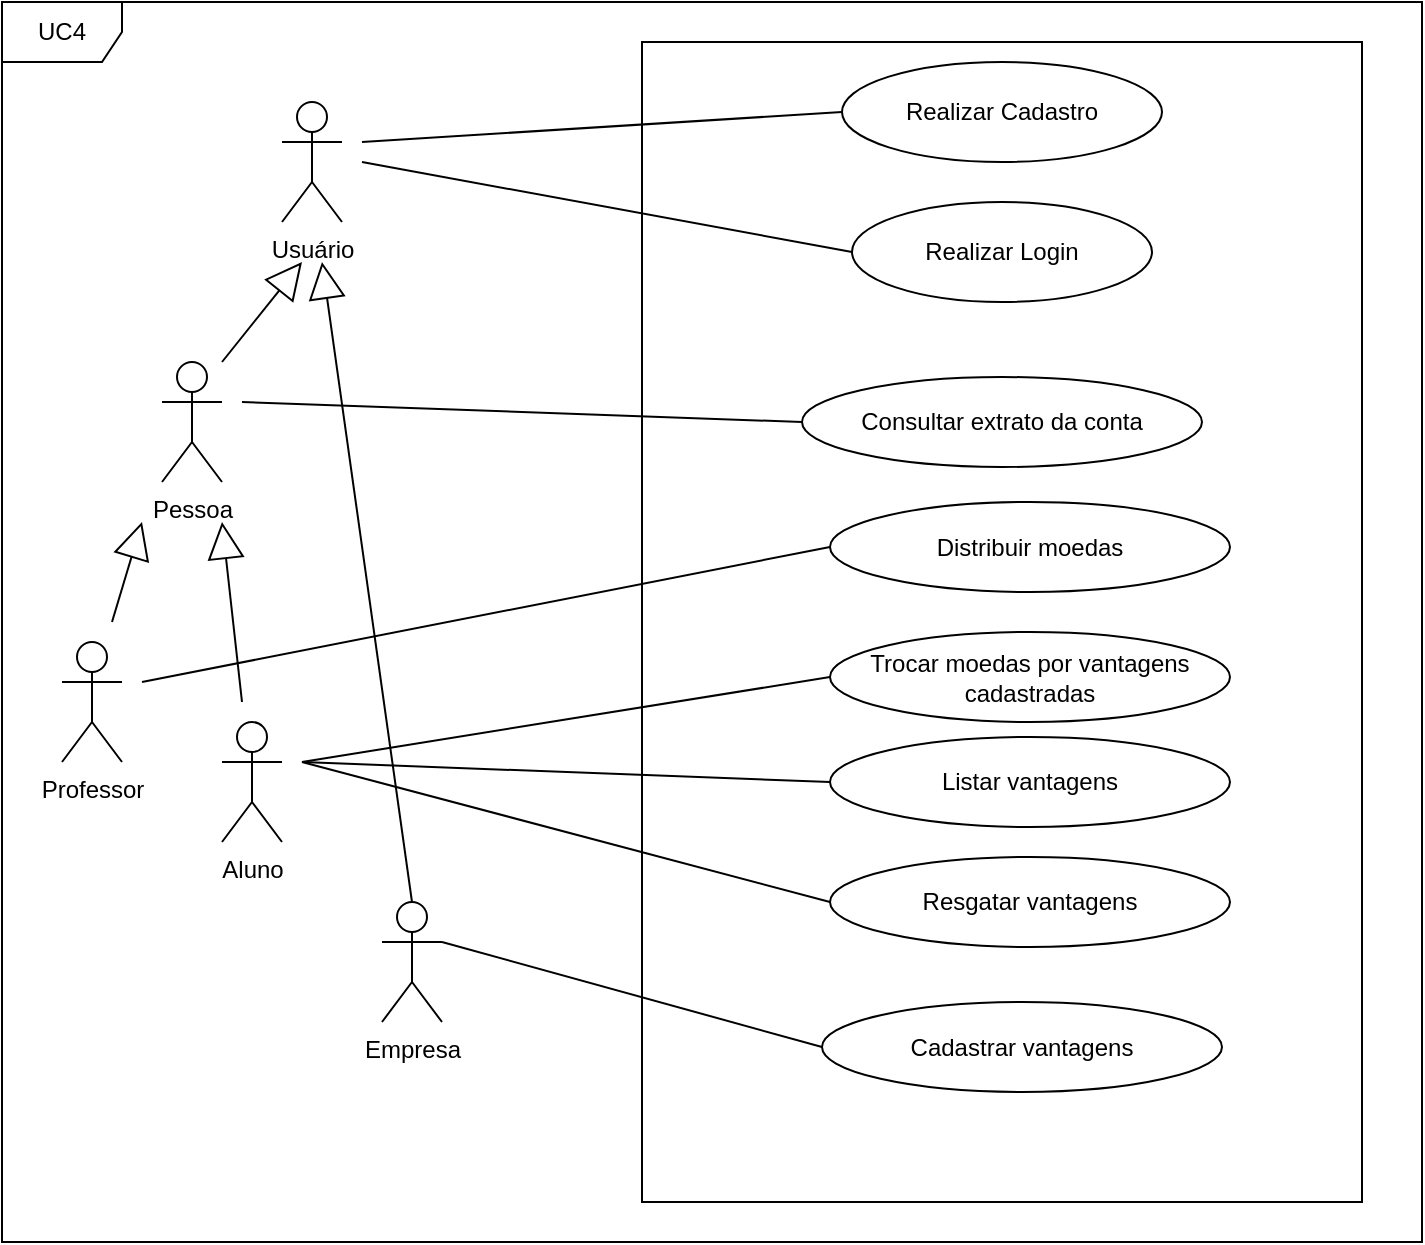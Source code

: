 <mxfile version="21.3.2" type="github">
  <diagram name="Página-1" id="zZdcpeNf8V_d-15-9GkD">
    <mxGraphModel dx="1120" dy="1628" grid="1" gridSize="10" guides="1" tooltips="1" connect="1" arrows="1" fold="1" page="1" pageScale="1" pageWidth="827" pageHeight="1169" math="0" shadow="0">
      <root>
        <mxCell id="0" />
        <mxCell id="1" parent="0" />
        <mxCell id="w5ixAtrGYWYDF9H7z7PE-1" value="Usuário&lt;br&gt;" style="shape=umlActor;verticalLabelPosition=bottom;verticalAlign=top;html=1;outlineConnect=0;" parent="1" vertex="1">
          <mxGeometry x="140" y="-440" width="30" height="60" as="geometry" />
        </mxCell>
        <mxCell id="w5ixAtrGYWYDF9H7z7PE-2" value="Empresa" style="shape=umlActor;verticalLabelPosition=bottom;verticalAlign=top;html=1;outlineConnect=0;" parent="1" vertex="1">
          <mxGeometry x="190" y="-40" width="30" height="60" as="geometry" />
        </mxCell>
        <mxCell id="w5ixAtrGYWYDF9H7z7PE-4" value="Aluno" style="shape=umlActor;verticalLabelPosition=bottom;verticalAlign=top;html=1;outlineConnect=0;" parent="1" vertex="1">
          <mxGeometry x="110" y="-130" width="30" height="60" as="geometry" />
        </mxCell>
        <mxCell id="w5ixAtrGYWYDF9H7z7PE-5" value="Professor" style="shape=umlActor;verticalLabelPosition=bottom;verticalAlign=top;html=1;outlineConnect=0;" parent="1" vertex="1">
          <mxGeometry x="30" y="-170" width="30" height="60" as="geometry" />
        </mxCell>
        <mxCell id="w5ixAtrGYWYDF9H7z7PE-6" value="Pessoa" style="shape=umlActor;verticalLabelPosition=bottom;verticalAlign=top;html=1;outlineConnect=0;" parent="1" vertex="1">
          <mxGeometry x="80" y="-310" width="30" height="60" as="geometry" />
        </mxCell>
        <mxCell id="w5ixAtrGYWYDF9H7z7PE-9" value="" style="endArrow=block;endSize=16;endFill=0;html=1;rounded=0;" parent="1" edge="1">
          <mxGeometry x="0.002" width="160" relative="1" as="geometry">
            <mxPoint x="55" y="-180" as="sourcePoint" />
            <mxPoint x="70" y="-230" as="targetPoint" />
            <mxPoint as="offset" />
          </mxGeometry>
        </mxCell>
        <mxCell id="w5ixAtrGYWYDF9H7z7PE-10" value="" style="endArrow=block;endSize=16;endFill=0;html=1;rounded=0;" parent="1" edge="1">
          <mxGeometry width="160" relative="1" as="geometry">
            <mxPoint x="110" y="-310" as="sourcePoint" />
            <mxPoint x="150" y="-360" as="targetPoint" />
          </mxGeometry>
        </mxCell>
        <mxCell id="w5ixAtrGYWYDF9H7z7PE-11" value="" style="endArrow=block;endSize=16;endFill=0;html=1;rounded=0;exitX=0.5;exitY=0;exitDx=0;exitDy=0;exitPerimeter=0;" parent="1" edge="1" source="w5ixAtrGYWYDF9H7z7PE-2">
          <mxGeometry width="160" relative="1" as="geometry">
            <mxPoint x="215" y="-80" as="sourcePoint" />
            <mxPoint x="160" y="-360" as="targetPoint" />
          </mxGeometry>
        </mxCell>
        <mxCell id="w5ixAtrGYWYDF9H7z7PE-12" value="" style="endArrow=block;endSize=16;endFill=0;html=1;rounded=0;" parent="1" edge="1">
          <mxGeometry width="160" relative="1" as="geometry">
            <mxPoint x="120" y="-140" as="sourcePoint" />
            <mxPoint x="110" y="-230" as="targetPoint" />
          </mxGeometry>
        </mxCell>
        <mxCell id="w5ixAtrGYWYDF9H7z7PE-16" value="UC4" style="shape=umlFrame;whiteSpace=wrap;html=1;pointerEvents=0;" parent="1" vertex="1">
          <mxGeometry y="-490" width="710" height="620" as="geometry" />
        </mxCell>
        <mxCell id="w5ixAtrGYWYDF9H7z7PE-18" value="" style="rounded=0;whiteSpace=wrap;html=1;" parent="1" vertex="1">
          <mxGeometry x="320" y="-470" width="360" height="580" as="geometry" />
        </mxCell>
        <mxCell id="w5ixAtrGYWYDF9H7z7PE-25" value="Realizar Cadastro" style="ellipse;whiteSpace=wrap;html=1;" parent="1" vertex="1">
          <mxGeometry x="420" y="-460" width="160" height="50" as="geometry" />
        </mxCell>
        <mxCell id="w5ixAtrGYWYDF9H7z7PE-26" value="Realizar Login" style="ellipse;whiteSpace=wrap;html=1;" parent="1" vertex="1">
          <mxGeometry x="425" y="-390" width="150" height="50" as="geometry" />
        </mxCell>
        <mxCell id="w5ixAtrGYWYDF9H7z7PE-27" value="Consultar extrato da conta" style="ellipse;whiteSpace=wrap;html=1;" parent="1" vertex="1">
          <mxGeometry x="400" y="-302.5" width="200" height="45" as="geometry" />
        </mxCell>
        <mxCell id="w5ixAtrGYWYDF9H7z7PE-32" value="Distribuir moedas" style="ellipse;whiteSpace=wrap;html=1;" parent="1" vertex="1">
          <mxGeometry x="414" y="-240" width="200" height="45" as="geometry" />
        </mxCell>
        <mxCell id="w5ixAtrGYWYDF9H7z7PE-33" value="Trocar moedas por vantagens cadastradas" style="ellipse;whiteSpace=wrap;html=1;" parent="1" vertex="1">
          <mxGeometry x="414" y="-175" width="200" height="45" as="geometry" />
        </mxCell>
        <mxCell id="w5ixAtrGYWYDF9H7z7PE-35" value="" style="endArrow=none;html=1;rounded=0;entryX=0;entryY=0.5;entryDx=0;entryDy=0;" parent="1" target="w5ixAtrGYWYDF9H7z7PE-25" edge="1">
          <mxGeometry width="50" height="50" relative="1" as="geometry">
            <mxPoint x="180" y="-420" as="sourcePoint" />
            <mxPoint x="440" y="-170" as="targetPoint" />
          </mxGeometry>
        </mxCell>
        <mxCell id="w5ixAtrGYWYDF9H7z7PE-36" value="" style="endArrow=none;html=1;rounded=0;entryX=0;entryY=0.5;entryDx=0;entryDy=0;" parent="1" target="w5ixAtrGYWYDF9H7z7PE-26" edge="1">
          <mxGeometry width="50" height="50" relative="1" as="geometry">
            <mxPoint x="180" y="-410" as="sourcePoint" />
            <mxPoint x="430" y="-425" as="targetPoint" />
          </mxGeometry>
        </mxCell>
        <mxCell id="w5ixAtrGYWYDF9H7z7PE-37" value="" style="endArrow=none;html=1;rounded=0;entryX=0;entryY=0.5;entryDx=0;entryDy=0;" parent="1" target="w5ixAtrGYWYDF9H7z7PE-27" edge="1">
          <mxGeometry width="50" height="50" relative="1" as="geometry">
            <mxPoint x="120" y="-290" as="sourcePoint" />
            <mxPoint x="435" y="-355" as="targetPoint" />
          </mxGeometry>
        </mxCell>
        <mxCell id="w5ixAtrGYWYDF9H7z7PE-39" value="" style="endArrow=none;html=1;rounded=0;entryX=0;entryY=0.5;entryDx=0;entryDy=0;" parent="1" target="w5ixAtrGYWYDF9H7z7PE-32" edge="1">
          <mxGeometry width="50" height="50" relative="1" as="geometry">
            <mxPoint x="70" y="-150" as="sourcePoint" />
            <mxPoint x="455" y="-335" as="targetPoint" />
          </mxGeometry>
        </mxCell>
        <mxCell id="w5ixAtrGYWYDF9H7z7PE-40" value="" style="endArrow=none;html=1;rounded=0;entryX=0;entryY=0.5;entryDx=0;entryDy=0;" parent="1" target="w5ixAtrGYWYDF9H7z7PE-33" edge="1">
          <mxGeometry width="50" height="50" relative="1" as="geometry">
            <mxPoint x="150" y="-110" as="sourcePoint" />
            <mxPoint x="465" y="-325" as="targetPoint" />
          </mxGeometry>
        </mxCell>
        <mxCell id="w5ixAtrGYWYDF9H7z7PE-42" value="Cadastrar vantagens" style="ellipse;whiteSpace=wrap;html=1;" parent="1" vertex="1">
          <mxGeometry x="410" y="10" width="200" height="45" as="geometry" />
        </mxCell>
        <mxCell id="w5ixAtrGYWYDF9H7z7PE-43" value="" style="endArrow=none;html=1;rounded=0;entryX=0;entryY=0.5;entryDx=0;entryDy=0;exitX=1;exitY=0.333;exitDx=0;exitDy=0;exitPerimeter=0;" parent="1" target="w5ixAtrGYWYDF9H7z7PE-42" edge="1" source="w5ixAtrGYWYDF9H7z7PE-2">
          <mxGeometry width="50" height="50" relative="1" as="geometry">
            <mxPoint x="240" y="-50" as="sourcePoint" />
            <mxPoint x="440" y="-160" as="targetPoint" />
          </mxGeometry>
        </mxCell>
        <mxCell id="2Ves_JCTpTX_pLC776pR-1" value="Listar vantagens" style="ellipse;whiteSpace=wrap;html=1;" parent="1" vertex="1">
          <mxGeometry x="414" y="-122.5" width="200" height="45" as="geometry" />
        </mxCell>
        <mxCell id="2Ves_JCTpTX_pLC776pR-2" value="" style="endArrow=none;html=1;rounded=0;entryX=0;entryY=0.5;entryDx=0;entryDy=0;" parent="1" target="2Ves_JCTpTX_pLC776pR-1" edge="1">
          <mxGeometry width="50" height="50" relative="1" as="geometry">
            <mxPoint x="150" y="-110" as="sourcePoint" />
            <mxPoint x="424" y="-142" as="targetPoint" />
          </mxGeometry>
        </mxCell>
        <mxCell id="yw-PXtuFb0D_p6HWVtiq-1" style="edgeStyle=orthogonalEdgeStyle;rounded=0;orthogonalLoop=1;jettySize=auto;html=1;exitX=0.5;exitY=1;exitDx=0;exitDy=0;" edge="1" parent="1" source="w5ixAtrGYWYDF9H7z7PE-18" target="w5ixAtrGYWYDF9H7z7PE-18">
          <mxGeometry relative="1" as="geometry" />
        </mxCell>
        <mxCell id="yw-PXtuFb0D_p6HWVtiq-2" value="Resgatar vantagens" style="ellipse;whiteSpace=wrap;html=1;" vertex="1" parent="1">
          <mxGeometry x="414" y="-62.5" width="200" height="45" as="geometry" />
        </mxCell>
        <mxCell id="yw-PXtuFb0D_p6HWVtiq-3" value="" style="endArrow=none;html=1;rounded=0;entryX=0;entryY=0.5;entryDx=0;entryDy=0;" edge="1" parent="1" target="yw-PXtuFb0D_p6HWVtiq-2">
          <mxGeometry width="50" height="50" relative="1" as="geometry">
            <mxPoint x="150" y="-110" as="sourcePoint" />
            <mxPoint x="424" y="-90" as="targetPoint" />
          </mxGeometry>
        </mxCell>
      </root>
    </mxGraphModel>
  </diagram>
</mxfile>

